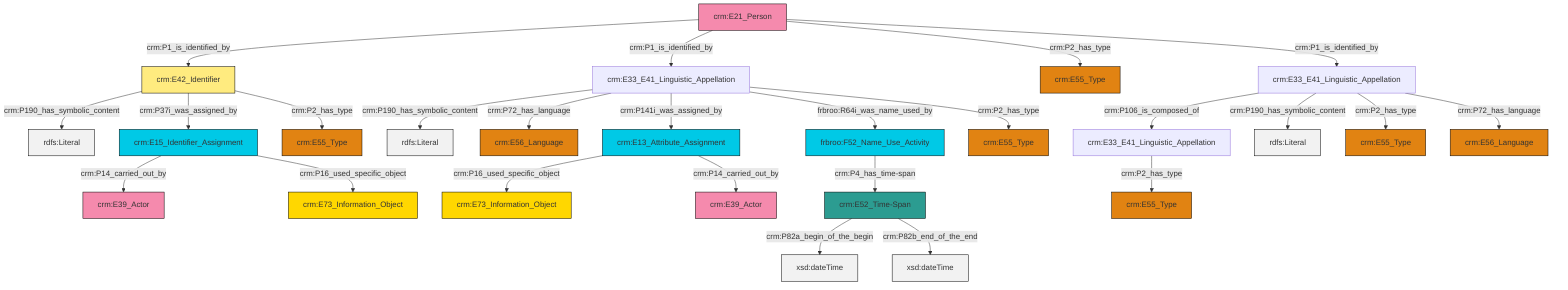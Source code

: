 graph TD
classDef Literal fill:#f2f2f2,stroke:#000000;
classDef CRM_Entity fill:#FFFFFF,stroke:#000000;
classDef Temporal_Entity fill:#00C9E6, stroke:#000000;
classDef Type fill:#E18312, stroke:#000000;
classDef Time-Span fill:#2C9C91, stroke:#000000;
classDef Appellation fill:#FFEB7F, stroke:#000000;
classDef Place fill:#008836, stroke:#000000;
classDef Persistent_Item fill:#B266B2, stroke:#000000;
classDef Conceptual_Object fill:#FFD700, stroke:#000000;
classDef Physical_Thing fill:#D2B48C, stroke:#000000;
classDef Actor fill:#f58aad, stroke:#000000;
classDef PC_Classes fill:#4ce600, stroke:#000000;
classDef Multi fill:#cccccc,stroke:#000000;

0["crm:E42_Identifier"]:::Appellation -->|crm:P190_has_symbolic_content| 1[rdfs:Literal]:::Literal
6["crm:E13_Attribute_Assignment"]:::Temporal_Entity -->|crm:P16_used_specific_object| 7["crm:E73_Information_Object"]:::Conceptual_Object
8["crm:E15_Identifier_Assignment"]:::Temporal_Entity -->|crm:P14_carried_out_by| 9["crm:E39_Actor"]:::Actor
13["crm:E21_Person"]:::Actor -->|crm:P1_is_identified_by| 0["crm:E42_Identifier"]:::Appellation
13["crm:E21_Person"]:::Actor -->|crm:P1_is_identified_by| 14["crm:E33_E41_Linguistic_Appellation"]:::Default
15["frbroo:F52_Name_Use_Activity"]:::Temporal_Entity -->|crm:P4_has_time-span| 16["crm:E52_Time-Span"]:::Time-Span
16["crm:E52_Time-Span"]:::Time-Span -->|crm:P82a_begin_of_the_begin| 19[xsd:dateTime]:::Literal
14["crm:E33_E41_Linguistic_Appellation"]:::Default -->|crm:P190_has_symbolic_content| 24[rdfs:Literal]:::Literal
14["crm:E33_E41_Linguistic_Appellation"]:::Default -->|crm:P72_has_language| 2["crm:E56_Language"]:::Type
13["crm:E21_Person"]:::Actor -->|crm:P2_has_type| 26["crm:E55_Type"]:::Type
17["crm:E33_E41_Linguistic_Appellation"]:::Default -->|crm:P2_has_type| 22["crm:E55_Type"]:::Type
0["crm:E42_Identifier"]:::Appellation -->|crm:P37i_was_assigned_by| 8["crm:E15_Identifier_Assignment"]:::Temporal_Entity
8["crm:E15_Identifier_Assignment"]:::Temporal_Entity -->|crm:P16_used_specific_object| 10["crm:E73_Information_Object"]:::Conceptual_Object
14["crm:E33_E41_Linguistic_Appellation"]:::Default -->|crm:P141i_was_assigned_by| 6["crm:E13_Attribute_Assignment"]:::Temporal_Entity
6["crm:E13_Attribute_Assignment"]:::Temporal_Entity -->|crm:P14_carried_out_by| 29["crm:E39_Actor"]:::Actor
32["crm:E33_E41_Linguistic_Appellation"]:::Default -->|crm:P106_is_composed_of| 17["crm:E33_E41_Linguistic_Appellation"]:::Default
32["crm:E33_E41_Linguistic_Appellation"]:::Default -->|crm:P190_has_symbolic_content| 34[rdfs:Literal]:::Literal
14["crm:E33_E41_Linguistic_Appellation"]:::Default -->|frbroo:R64i_was_name_used_by| 15["frbroo:F52_Name_Use_Activity"]:::Temporal_Entity
16["crm:E52_Time-Span"]:::Time-Span -->|crm:P82b_end_of_the_end| 38[xsd:dateTime]:::Literal
13["crm:E21_Person"]:::Actor -->|crm:P1_is_identified_by| 32["crm:E33_E41_Linguistic_Appellation"]:::Default
14["crm:E33_E41_Linguistic_Appellation"]:::Default -->|crm:P2_has_type| 20["crm:E55_Type"]:::Type
32["crm:E33_E41_Linguistic_Appellation"]:::Default -->|crm:P2_has_type| 4["crm:E55_Type"]:::Type
32["crm:E33_E41_Linguistic_Appellation"]:::Default -->|crm:P72_has_language| 35["crm:E56_Language"]:::Type
0["crm:E42_Identifier"]:::Appellation -->|crm:P2_has_type| 41["crm:E55_Type"]:::Type